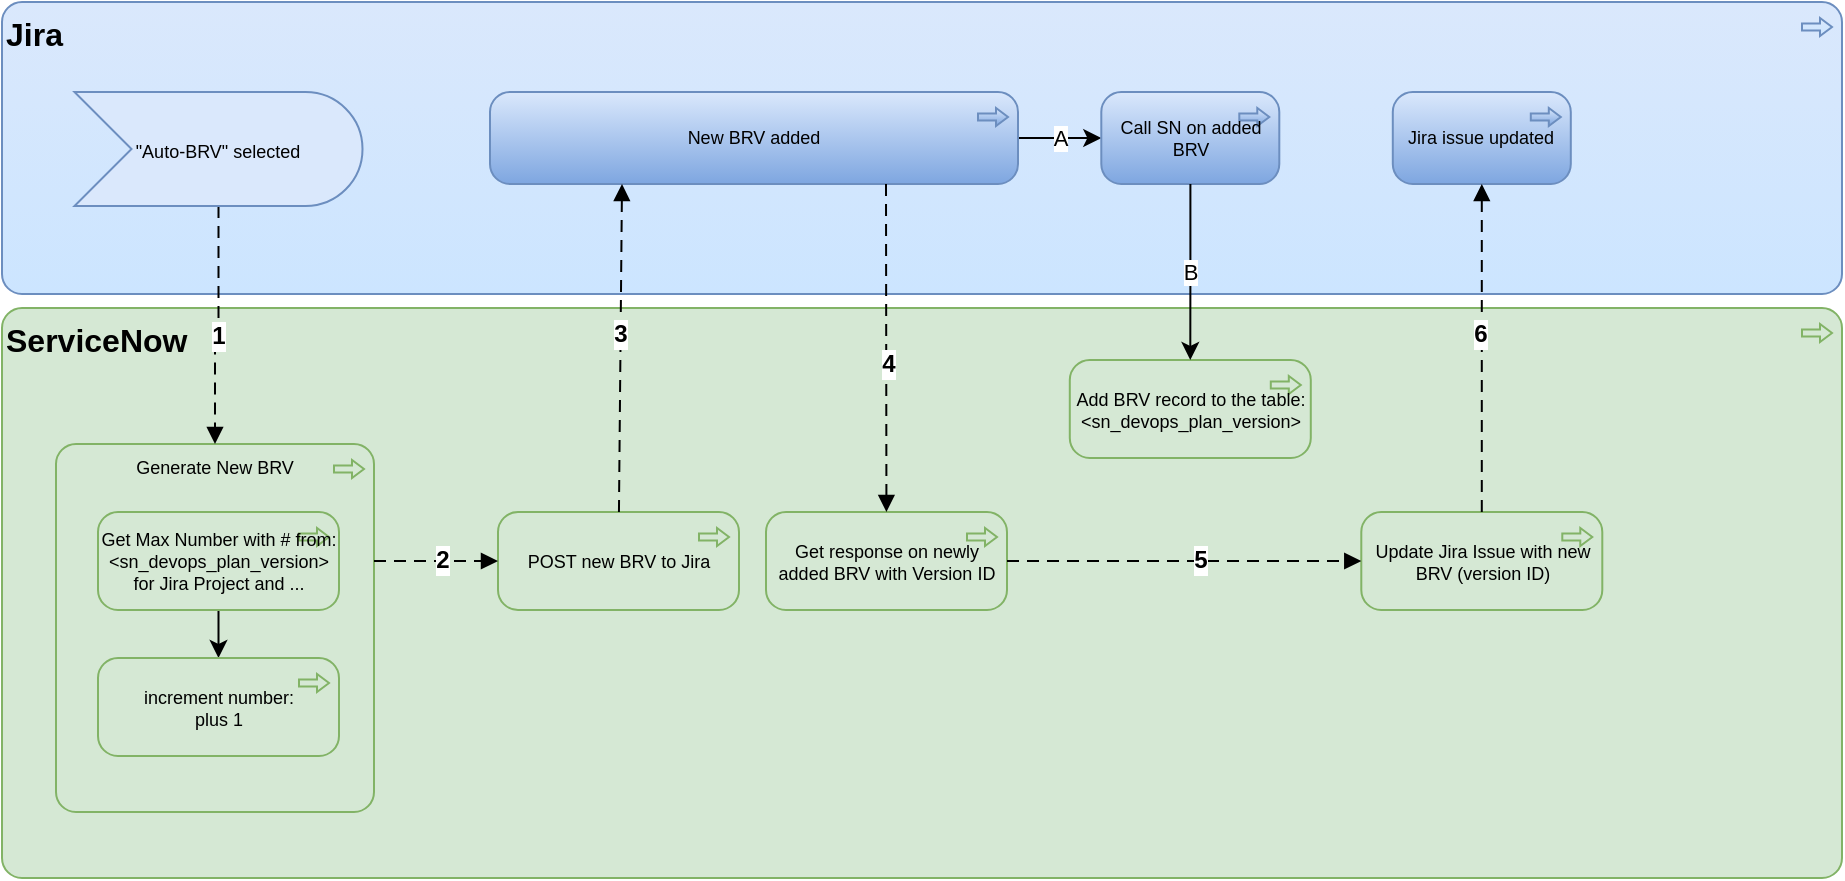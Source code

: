 <mxfile version="20.2.4" type="github" pages="3">
  <diagram id="prtHgNgQTEPvFCAcTncT" name="JiraStates">
    <mxGraphModel dx="1351" dy="962" grid="0" gridSize="10" guides="1" tooltips="1" connect="1" arrows="1" fold="1" page="1" pageScale="1" pageWidth="1169" pageHeight="827" math="0" shadow="0">
      <root>
        <mxCell id="0" />
        <mxCell id="1" parent="0" />
        <mxCell id="iMsY0YMk1mzZe4SdZw98-17" value="ServiceNow" style="html=1;outlineConnect=0;whiteSpace=wrap;fillColor=#d5e8d4;shape=mxgraph.archimate3.application;appType=proc;archiType=rounded;fontSize=16;strokeColor=#82b366;verticalAlign=top;fontStyle=1;align=left;" parent="1" vertex="1">
          <mxGeometry x="92" y="325" width="920" height="285" as="geometry" />
        </mxCell>
        <mxCell id="iMsY0YMk1mzZe4SdZw98-16" value="Jira" style="html=1;outlineConnect=0;whiteSpace=wrap;fillColor=#dae8fc;shape=mxgraph.archimate3.application;appType=proc;archiType=rounded;gradientColor=#CCE5FF;fontSize=16;strokeColor=#6c8ebf;verticalAlign=top;fontStyle=1;align=left;" parent="1" vertex="1">
          <mxGeometry x="92" y="172" width="920" height="146" as="geometry" />
        </mxCell>
        <mxCell id="pSK2qEDxXkrErEkI7SS4-2" value="Generate New BRV" style="html=1;outlineConnect=0;whiteSpace=wrap;fillColor=#d5e8d4;shape=mxgraph.archimate3.application;appType=proc;archiType=rounded;fontSize=9;verticalAlign=top;align=center;strokeColor=#82b366;" parent="1" vertex="1">
          <mxGeometry x="119" y="393" width="159" height="184" as="geometry" />
        </mxCell>
        <mxCell id="t7MuCdO1gUGMO8HCq8w8-4" value="" style="edgeStyle=orthogonalEdgeStyle;rounded=0;orthogonalLoop=1;jettySize=auto;html=1;" edge="1" parent="1" source="EFYF2E0xY7p-tjgN2YZI-1" target="EFYF2E0xY7p-tjgN2YZI-2">
          <mxGeometry relative="1" as="geometry" />
        </mxCell>
        <mxCell id="EFYF2E0xY7p-tjgN2YZI-1" value="Get Max Number with # from:&lt;br&gt;&amp;lt;sn_devops_plan_version&amp;gt; for Jira Project and ..." style="html=1;outlineConnect=0;whiteSpace=wrap;fillColor=#d5e8d4;shape=mxgraph.archimate3.application;appType=proc;archiType=rounded;fontSize=9;verticalAlign=middle;align=center;strokeColor=#82b366;" vertex="1" parent="1">
          <mxGeometry x="140" y="427" width="120.5" height="49" as="geometry" />
        </mxCell>
        <mxCell id="EFYF2E0xY7p-tjgN2YZI-2" value="increment number:&lt;br&gt;plus 1" style="html=1;outlineConnect=0;whiteSpace=wrap;fillColor=#d5e8d4;shape=mxgraph.archimate3.application;appType=proc;archiType=rounded;fontSize=9;verticalAlign=middle;align=center;strokeColor=#82b366;" vertex="1" parent="1">
          <mxGeometry x="140" y="500" width="120.5" height="49" as="geometry" />
        </mxCell>
        <mxCell id="EFYF2E0xY7p-tjgN2YZI-3" value="POST new BRV to Jira" style="html=1;outlineConnect=0;whiteSpace=wrap;fillColor=#d5e8d4;shape=mxgraph.archimate3.application;appType=proc;archiType=rounded;fontSize=9;verticalAlign=middle;align=center;strokeColor=#82b366;" vertex="1" parent="1">
          <mxGeometry x="340" y="427" width="120.5" height="49" as="geometry" />
        </mxCell>
        <mxCell id="EFYF2E0xY7p-tjgN2YZI-4" value="Update Jira Issue with new BRV (version ID)" style="html=1;outlineConnect=0;whiteSpace=wrap;fillColor=#d5e8d4;shape=mxgraph.archimate3.application;appType=proc;archiType=rounded;fontSize=9;verticalAlign=middle;align=center;strokeColor=#82b366;" vertex="1" parent="1">
          <mxGeometry x="771.65" y="427" width="120.5" height="49" as="geometry" />
        </mxCell>
        <mxCell id="t7MuCdO1gUGMO8HCq8w8-12" value="A" style="edgeStyle=orthogonalEdgeStyle;rounded=0;orthogonalLoop=1;jettySize=auto;html=1;" edge="1" parent="1" source="EFYF2E0xY7p-tjgN2YZI-5" target="EFYF2E0xY7p-tjgN2YZI-6">
          <mxGeometry relative="1" as="geometry" />
        </mxCell>
        <mxCell id="EFYF2E0xY7p-tjgN2YZI-5" value="New BRV added" style="html=1;outlineConnect=0;whiteSpace=wrap;fillColor=#dae8fc;shape=mxgraph.archimate3.application;appType=proc;archiType=rounded;gradientColor=#7ea6e0;fontSize=9;strokeColor=#6c8ebf;" vertex="1" parent="1">
          <mxGeometry x="336" y="217" width="264" height="46" as="geometry" />
        </mxCell>
        <mxCell id="EFYF2E0xY7p-tjgN2YZI-6" value="Call SN on added BRV" style="html=1;outlineConnect=0;whiteSpace=wrap;fillColor=#dae8fc;shape=mxgraph.archimate3.application;appType=proc;archiType=rounded;gradientColor=#7ea6e0;fontSize=9;strokeColor=#6c8ebf;" vertex="1" parent="1">
          <mxGeometry x="641.65" y="217" width="89" height="46" as="geometry" />
        </mxCell>
        <mxCell id="EFYF2E0xY7p-tjgN2YZI-7" value="Add BRV record to the table:&lt;br&gt;&amp;lt;sn_devops_plan_version&amp;gt;" style="html=1;outlineConnect=0;whiteSpace=wrap;fillColor=#d5e8d4;shape=mxgraph.archimate3.application;appType=proc;archiType=rounded;fontSize=9;verticalAlign=middle;align=center;strokeColor=#82b366;" vertex="1" parent="1">
          <mxGeometry x="625.9" y="351" width="120.5" height="49" as="geometry" />
        </mxCell>
        <mxCell id="EFYF2E0xY7p-tjgN2YZI-8" value="Jira issue updated" style="html=1;outlineConnect=0;whiteSpace=wrap;fillColor=#dae8fc;shape=mxgraph.archimate3.application;appType=proc;archiType=rounded;gradientColor=#7ea6e0;fontSize=9;strokeColor=#6c8ebf;" vertex="1" parent="1">
          <mxGeometry x="787.4" y="217" width="89" height="46" as="geometry" />
        </mxCell>
        <mxCell id="t7MuCdO1gUGMO8HCq8w8-1" value="" style="edgeStyle=elbowEdgeStyle;html=1;endArrow=block;dashed=1;elbow=vertical;endFill=1;dashPattern=6 4;rounded=0;fontSize=12;" edge="1" parent="1" source="EarsJp9c6__o34GdYXSL-1" target="pSK2qEDxXkrErEkI7SS4-2">
          <mxGeometry width="160" relative="1" as="geometry">
            <mxPoint x="199.5" y="263" as="sourcePoint" />
            <mxPoint x="968" y="355" as="targetPoint" />
          </mxGeometry>
        </mxCell>
        <mxCell id="t7MuCdO1gUGMO8HCq8w8-2" value="&lt;b&gt;1&lt;/b&gt;" style="edgeLabel;html=1;align=center;verticalAlign=middle;resizable=0;points=[];fontSize=12;" vertex="1" connectable="0" parent="t7MuCdO1gUGMO8HCq8w8-1">
          <mxGeometry x="0.091" y="1" relative="1" as="geometry">
            <mxPoint as="offset" />
          </mxGeometry>
        </mxCell>
        <mxCell id="t7MuCdO1gUGMO8HCq8w8-5" value="" style="edgeStyle=elbowEdgeStyle;html=1;endArrow=block;dashed=1;elbow=vertical;endFill=1;dashPattern=6 4;rounded=0;fontSize=12;" edge="1" parent="1" source="pSK2qEDxXkrErEkI7SS4-2" target="EFYF2E0xY7p-tjgN2YZI-3">
          <mxGeometry width="160" relative="1" as="geometry">
            <mxPoint x="209.5" y="273" as="sourcePoint" />
            <mxPoint x="208.5" y="403" as="targetPoint" />
          </mxGeometry>
        </mxCell>
        <mxCell id="t7MuCdO1gUGMO8HCq8w8-6" value="&lt;b&gt;2&lt;/b&gt;" style="edgeLabel;html=1;align=center;verticalAlign=middle;resizable=0;points=[];fontSize=12;" vertex="1" connectable="0" parent="t7MuCdO1gUGMO8HCq8w8-5">
          <mxGeometry x="0.091" y="1" relative="1" as="geometry">
            <mxPoint as="offset" />
          </mxGeometry>
        </mxCell>
        <mxCell id="t7MuCdO1gUGMO8HCq8w8-7" value="" style="html=1;endArrow=block;dashed=1;elbow=vertical;endFill=1;dashPattern=6 4;rounded=0;fontSize=12;entryX=0.25;entryY=1;entryDx=0;entryDy=0;entryPerimeter=0;" edge="1" parent="1" source="EFYF2E0xY7p-tjgN2YZI-3" target="EFYF2E0xY7p-tjgN2YZI-5">
          <mxGeometry width="160" relative="1" as="geometry">
            <mxPoint x="251.5" y="283" as="sourcePoint" />
            <mxPoint x="250.5" y="413" as="targetPoint" />
          </mxGeometry>
        </mxCell>
        <mxCell id="t7MuCdO1gUGMO8HCq8w8-8" value="&lt;b&gt;3&lt;/b&gt;" style="edgeLabel;html=1;align=center;verticalAlign=middle;resizable=0;points=[];fontSize=12;" vertex="1" connectable="0" parent="t7MuCdO1gUGMO8HCq8w8-7">
          <mxGeometry x="0.091" y="1" relative="1" as="geometry">
            <mxPoint as="offset" />
          </mxGeometry>
        </mxCell>
        <mxCell id="t7MuCdO1gUGMO8HCq8w8-11" value="Get response on newly added BRV with Version ID" style="html=1;outlineConnect=0;whiteSpace=wrap;fillColor=#d5e8d4;shape=mxgraph.archimate3.application;appType=proc;archiType=rounded;fontSize=9;verticalAlign=middle;align=center;strokeColor=#82b366;" vertex="1" parent="1">
          <mxGeometry x="474" y="427" width="120.5" height="49" as="geometry" />
        </mxCell>
        <mxCell id="t7MuCdO1gUGMO8HCq8w8-13" value="B" style="edgeStyle=orthogonalEdgeStyle;rounded=0;orthogonalLoop=1;jettySize=auto;html=1;" edge="1" parent="1" source="EFYF2E0xY7p-tjgN2YZI-6" target="EFYF2E0xY7p-tjgN2YZI-7">
          <mxGeometry relative="1" as="geometry">
            <mxPoint x="559" y="250" as="sourcePoint" />
            <mxPoint x="651.65" y="250" as="targetPoint" />
          </mxGeometry>
        </mxCell>
        <mxCell id="t7MuCdO1gUGMO8HCq8w8-14" value="" style="html=1;endArrow=block;dashed=1;elbow=vertical;endFill=1;dashPattern=6 4;rounded=0;fontSize=12;exitX=0.75;exitY=1;exitDx=0;exitDy=0;exitPerimeter=0;" edge="1" parent="1" source="EFYF2E0xY7p-tjgN2YZI-5" target="t7MuCdO1gUGMO8HCq8w8-11">
          <mxGeometry width="160" relative="1" as="geometry">
            <mxPoint x="415.651" y="437" as="sourcePoint" />
            <mxPoint x="451.805" y="273" as="targetPoint" />
          </mxGeometry>
        </mxCell>
        <mxCell id="t7MuCdO1gUGMO8HCq8w8-15" value="&lt;b&gt;4&lt;/b&gt;" style="edgeLabel;html=1;align=center;verticalAlign=middle;resizable=0;points=[];fontSize=12;" vertex="1" connectable="0" parent="t7MuCdO1gUGMO8HCq8w8-14">
          <mxGeometry x="0.091" y="1" relative="1" as="geometry">
            <mxPoint as="offset" />
          </mxGeometry>
        </mxCell>
        <mxCell id="t7MuCdO1gUGMO8HCq8w8-16" value="" style="html=1;endArrow=block;dashed=1;elbow=vertical;endFill=1;dashPattern=6 4;rounded=0;fontSize=12;" edge="1" parent="1" source="t7MuCdO1gUGMO8HCq8w8-11" target="EFYF2E0xY7p-tjgN2YZI-4">
          <mxGeometry width="160" relative="1" as="geometry">
            <mxPoint x="436.651" y="447" as="sourcePoint" />
            <mxPoint x="472.805" y="283" as="targetPoint" />
          </mxGeometry>
        </mxCell>
        <mxCell id="t7MuCdO1gUGMO8HCq8w8-17" value="&lt;b&gt;5&lt;/b&gt;" style="edgeLabel;html=1;align=center;verticalAlign=middle;resizable=0;points=[];fontSize=12;" vertex="1" connectable="0" parent="t7MuCdO1gUGMO8HCq8w8-16">
          <mxGeometry x="0.091" y="1" relative="1" as="geometry">
            <mxPoint as="offset" />
          </mxGeometry>
        </mxCell>
        <mxCell id="t7MuCdO1gUGMO8HCq8w8-18" value="" style="html=1;endArrow=block;dashed=1;elbow=vertical;endFill=1;dashPattern=6 4;rounded=0;fontSize=12;" edge="1" parent="1" source="EFYF2E0xY7p-tjgN2YZI-4" target="EFYF2E0xY7p-tjgN2YZI-8">
          <mxGeometry width="160" relative="1" as="geometry">
            <mxPoint x="446.651" y="457" as="sourcePoint" />
            <mxPoint x="482.805" y="293" as="targetPoint" />
          </mxGeometry>
        </mxCell>
        <mxCell id="t7MuCdO1gUGMO8HCq8w8-19" value="&lt;b&gt;6&lt;/b&gt;" style="edgeLabel;html=1;align=center;verticalAlign=middle;resizable=0;points=[];fontSize=12;" vertex="1" connectable="0" parent="t7MuCdO1gUGMO8HCq8w8-18">
          <mxGeometry x="0.091" y="1" relative="1" as="geometry">
            <mxPoint as="offset" />
          </mxGeometry>
        </mxCell>
        <mxCell id="EarsJp9c6__o34GdYXSL-1" value="&lt;span style=&quot;font-size: 9px;&quot;&gt;&quot;Auto-BRV&quot; selected&lt;/span&gt;" style="html=1;outlineConnect=0;whiteSpace=wrap;fillColor=#dae8fc;shape=mxgraph.archimate3.event;strokeColor=#6c8ebf;" vertex="1" parent="1">
          <mxGeometry x="128.25" y="217" width="144" height="57" as="geometry" />
        </mxCell>
      </root>
    </mxGraphModel>
  </diagram>
  <diagram name="Demand2Jira" id="8k3vtJ7wZARojMPT9Oh7">
    <mxGraphModel dx="1689" dy="1202" grid="0" gridSize="10" guides="1" tooltips="1" connect="1" arrows="1" fold="1" page="1" pageScale="1" pageWidth="1169" pageHeight="827" math="0" shadow="0">
      <root>
        <mxCell id="xSuzaZ8Z5w5o7VYrqbpk-0" />
        <mxCell id="xSuzaZ8Z5w5o7VYrqbpk-1" parent="xSuzaZ8Z5w5o7VYrqbpk-0" />
        <mxCell id="LLiB9AFe9znsr4EIBgN9-0" value="Jira" style="swimlane;" parent="xSuzaZ8Z5w5o7VYrqbpk-1" vertex="1">
          <mxGeometry x="847" y="87" width="303" height="368" as="geometry" />
        </mxCell>
        <mxCell id="LLiB9AFe9znsr4EIBgN9-1" value="Jira" style="html=1;outlineConnect=0;whiteSpace=wrap;fillColor=#dae8fc;shape=mxgraph.archimate3.application;appType=comp;archiType=square;strokeColor=#6c8ebf;" parent="LLiB9AFe9znsr4EIBgN9-0" vertex="1">
          <mxGeometry x="139" y="111" width="150" height="75" as="geometry" />
        </mxCell>
        <mxCell id="LLiB9AFe9znsr4EIBgN9-2" value="Jira API" style="html=1;outlineConnect=0;whiteSpace=wrap;fillColor=#dae8fc;shape=mxgraph.archimate3.application;appType=interface;archiType=square;strokeColor=#6c8ebf;" parent="LLiB9AFe9znsr4EIBgN9-0" vertex="1">
          <mxGeometry x="16" y="171" width="89" height="74" as="geometry" />
        </mxCell>
        <mxCell id="LLiB9AFe9znsr4EIBgN9-3" value="DB: Issue" style="html=1;outlineConnect=0;whiteSpace=wrap;fillColor=#dae8fc;shape=mxgraph.archimate3.businessObject;overflow=fill;strokeColor=#6c8ebf;" parent="LLiB9AFe9znsr4EIBgN9-0" vertex="1">
          <mxGeometry x="139" y="226" width="150" height="75" as="geometry" />
        </mxCell>
        <mxCell id="LLiB9AFe9znsr4EIBgN9-4" value="" style="edgeStyle=orthogonalEdgeStyle;html=1;endArrow=open;elbow=vertical;endFill=0;dashed=1;dashPattern=1 4;rounded=0;exitX=0.5;exitY=1;exitDx=0;exitDy=0;exitPerimeter=0;fillColor=#00b9f2;" parent="LLiB9AFe9znsr4EIBgN9-0" source="LLiB9AFe9znsr4EIBgN9-1" target="LLiB9AFe9znsr4EIBgN9-3" edge="1">
          <mxGeometry width="160" relative="1" as="geometry">
            <mxPoint x="-308" y="254" as="sourcePoint" />
            <mxPoint x="-428" y="299" as="targetPoint" />
          </mxGeometry>
        </mxCell>
        <mxCell id="LLiB9AFe9znsr4EIBgN9-5" value="" style="edgeStyle=elbowEdgeStyle;html=1;endArrow=block;dashed=1;elbow=horizontal;endFill=1;dashPattern=6 4;rounded=0;fontSize=12;entryX=0;entryY=0.5;entryDx=0;entryDy=0;entryPerimeter=0;exitX=1;exitY=0.5;exitDx=0;exitDy=0;exitPerimeter=0;" parent="LLiB9AFe9znsr4EIBgN9-0" source="LLiB9AFe9znsr4EIBgN9-2" target="LLiB9AFe9znsr4EIBgN9-1" edge="1">
          <mxGeometry width="160" relative="1" as="geometry">
            <mxPoint x="-234.25" y="158" as="sourcePoint" />
            <mxPoint x="25" y="157.857" as="targetPoint" />
          </mxGeometry>
        </mxCell>
        <mxCell id="LLiB9AFe9znsr4EIBgN9-6" value="&lt;b&gt;4&lt;/b&gt;" style="edgeLabel;html=1;align=center;verticalAlign=middle;resizable=0;points=[];fontSize=12;" parent="LLiB9AFe9znsr4EIBgN9-5" vertex="1" connectable="0">
          <mxGeometry x="0.091" y="1" relative="1" as="geometry">
            <mxPoint as="offset" />
          </mxGeometry>
        </mxCell>
        <mxCell id="LLiB9AFe9znsr4EIBgN9-7" value="ServiceNow" style="swimlane;" parent="xSuzaZ8Z5w5o7VYrqbpk-1" vertex="1">
          <mxGeometry x="18" y="87" width="673" height="368" as="geometry" />
        </mxCell>
        <mxCell id="LLiB9AFe9znsr4EIBgN9-8" value="Demand updated" style="html=1;outlineConnect=0;whiteSpace=wrap;fillColor=#d5e8d4;shape=mxgraph.archimate3.event;strokeColor=#82b366;" parent="LLiB9AFe9znsr4EIBgN9-7" vertex="1">
          <mxGeometry x="11" y="164" width="78" height="57" as="geometry" />
        </mxCell>
        <mxCell id="LLiB9AFe9znsr4EIBgN9-9" value="Demand Management" style="html=1;outlineConnect=0;whiteSpace=wrap;fillColor=#d5e8d4;shape=mxgraph.archimate3.application;appType=func;archiType=rounded;strokeColor=#82b366;verticalAlign=top;" parent="LLiB9AFe9znsr4EIBgN9-7" vertex="1">
          <mxGeometry x="126" y="38" width="162" height="309" as="geometry" />
        </mxCell>
        <mxCell id="LLiB9AFe9znsr4EIBgN9-13" value="Data Changes &amp;lt;dmn_demand: &lt;font style=&quot;font-size: 10px;&quot;&gt;State,...&lt;br&gt;AND &lt;br&gt;Corr_Id is NULL&lt;/font&gt;&lt;br&gt;...&amp;gt;" style="html=1;outlineConnect=0;whiteSpace=wrap;fillColor=#d5e8d4;shape=mxgraph.archimate3.event;strokeColor=#82b366;" parent="LLiB9AFe9znsr4EIBgN9-7" vertex="1">
          <mxGeometry x="328" y="145.5" width="107" height="88" as="geometry" />
        </mxCell>
        <mxCell id="LLiB9AFe9znsr4EIBgN9-14" value="SN-2-Jira API" style="html=1;outlineConnect=0;whiteSpace=wrap;fillColor=#d5e8d4;shape=mxgraph.archimate3.application;appType=func;archiType=rounded;strokeColor=#82b366;verticalAlign=top;" parent="LLiB9AFe9znsr4EIBgN9-7" vertex="1">
          <mxGeometry x="470" y="38" width="162" height="303" as="geometry" />
        </mxCell>
        <mxCell id="LLiB9AFe9znsr4EIBgN9-15" value="Flow Designer" style="html=1;outlineConnect=0;whiteSpace=wrap;fillColor=#d5e8d4;shape=mxgraph.archimate3.application;appType=comp;archiType=square;verticalAlign=top;strokeColor=#82b366;" parent="LLiB9AFe9znsr4EIBgN9-7" vertex="1">
          <mxGeometry x="484" y="72" width="140" height="258" as="geometry" />
        </mxCell>
        <mxCell id="LLiB9AFe9znsr4EIBgN9-18" value="" style="edgeStyle=none;rounded=0;orthogonalLoop=1;jettySize=auto;html=1;" parent="LLiB9AFe9znsr4EIBgN9-7" source="LLiB9AFe9znsr4EIBgN9-8" target="LLiB9AFe9znsr4EIBgN9-9" edge="1">
          <mxGeometry relative="1" as="geometry" />
        </mxCell>
        <mxCell id="LLiB9AFe9znsr4EIBgN9-19" value="&lt;b&gt;A&lt;/b&gt;" style="edgeLabel;html=1;align=center;verticalAlign=middle;resizable=0;points=[];" parent="LLiB9AFe9znsr4EIBgN9-18" vertex="1" connectable="0">
          <mxGeometry x="0.086" y="-1" relative="1" as="geometry">
            <mxPoint as="offset" />
          </mxGeometry>
        </mxCell>
        <mxCell id="LLiB9AFe9znsr4EIBgN9-20" value="Update dmn_demand" style="html=1;outlineConnect=0;whiteSpace=wrap;fillColor=#d5e8d4;shape=mxgraph.archimate3.application;appType=proc;archiType=rounded;strokeColor=#82b366;" parent="LLiB9AFe9znsr4EIBgN9-7" vertex="1">
          <mxGeometry x="508" y="264" width="92" height="45" as="geometry" />
        </mxCell>
        <mxCell id="LLiB9AFe9znsr4EIBgN9-21" value="" style="edgeStyle=none;rounded=0;orthogonalLoop=1;jettySize=auto;html=1;fontSize=6;" parent="LLiB9AFe9znsr4EIBgN9-7" source="LLiB9AFe9znsr4EIBgN9-13" target="LLiB9AFe9znsr4EIBgN9-14" edge="1">
          <mxGeometry relative="1" as="geometry" />
        </mxCell>
        <mxCell id="LLiB9AFe9znsr4EIBgN9-22" value="&lt;font style=&quot;font-size: 12px;&quot;&gt;&lt;b&gt;1&lt;/b&gt;&lt;/font&gt;" style="edgeLabel;html=1;align=center;verticalAlign=middle;resizable=0;points=[];fontSize=6;" parent="LLiB9AFe9znsr4EIBgN9-21" vertex="1" connectable="0">
          <mxGeometry x="0.4" y="-1" relative="1" as="geometry">
            <mxPoint x="-9" y="-1" as="offset" />
          </mxGeometry>
        </mxCell>
        <mxCell id="LLiB9AFe9znsr4EIBgN9-23" value="" style="edgeStyle=elbowEdgeStyle;html=1;endArrow=block;dashed=1;elbow=vertical;endFill=1;dashPattern=6 4;rounded=0;fontSize=12;" parent="LLiB9AFe9znsr4EIBgN9-7" source="LLiB9AFe9znsr4EIBgN9-27" target="LLiB9AFe9znsr4EIBgN9-20" edge="1">
          <mxGeometry width="160" relative="1" as="geometry">
            <mxPoint x="610" y="147.5" as="sourcePoint" />
            <mxPoint x="854" y="147.6" as="targetPoint" />
          </mxGeometry>
        </mxCell>
        <mxCell id="LLiB9AFe9znsr4EIBgN9-24" value="&lt;b&gt;5&lt;/b&gt;" style="edgeLabel;html=1;align=center;verticalAlign=middle;resizable=0;points=[];fontSize=12;" parent="LLiB9AFe9znsr4EIBgN9-23" vertex="1" connectable="0">
          <mxGeometry x="0.091" y="1" relative="1" as="geometry">
            <mxPoint as="offset" />
          </mxGeometry>
        </mxCell>
        <mxCell id="LLiB9AFe9znsr4EIBgN9-25" value="&lt;div&gt;DB: &amp;lt;dmn_demand&amp;gt;&lt;br&gt;&lt;/div&gt;&lt;div&gt;&lt;br&gt;&lt;/div&gt;&lt;div&gt;Assignment Group&lt;/div&gt;&lt;div&gt;State&lt;/div&gt;&lt;div&gt;...&lt;br&gt;&lt;/div&gt;" style="html=1;outlineConnect=0;whiteSpace=wrap;fillColor=#d5e8d4;shape=mxgraph.archimate3.businessObject;overflow=fill;strokeColor=#82b366;" parent="LLiB9AFe9znsr4EIBgN9-7" vertex="1">
          <mxGeometry x="146.5" y="147.5" width="121" height="90" as="geometry" />
        </mxCell>
        <mxCell id="LLiB9AFe9znsr4EIBgN9-26" value="" style="edgeStyle=orthogonalEdgeStyle;html=1;endArrow=open;elbow=vertical;endFill=0;dashed=1;dashPattern=1 4;rounded=0;fillColor=#80b6a1;exitX=0;exitY=0.5;exitDx=0;exitDy=0;exitPerimeter=0;entryX=0.75;entryY=0;entryDx=0;entryDy=0;entryPerimeter=0;" parent="LLiB9AFe9znsr4EIBgN9-7" source="LLiB9AFe9znsr4EIBgN9-20" target="LLiB9AFe9znsr4EIBgN9-31" edge="1">
          <mxGeometry width="160" relative="1" as="geometry">
            <mxPoint x="508" y="237.52" as="sourcePoint" />
            <mxPoint x="408.5" y="257" as="targetPoint" />
          </mxGeometry>
        </mxCell>
        <mxCell id="LLiB9AFe9znsr4EIBgN9-27" value="Create/Update Jira Ticket" style="html=1;outlineConnect=0;whiteSpace=wrap;fillColor=#d5e8d4;shape=mxgraph.archimate3.application;appType=proc;archiType=rounded;strokeColor=#82b366;" parent="LLiB9AFe9znsr4EIBgN9-7" vertex="1">
          <mxGeometry x="508" y="183" width="92" height="45" as="geometry" />
        </mxCell>
        <mxCell id="LLiB9AFe9znsr4EIBgN9-28" value="Get data" style="html=1;outlineConnect=0;whiteSpace=wrap;fillColor=#d5e8d4;shape=mxgraph.archimate3.application;appType=proc;archiType=rounded;strokeColor=#82b366;" parent="LLiB9AFe9znsr4EIBgN9-7" vertex="1">
          <mxGeometry x="508" y="98" width="92" height="45" as="geometry" />
        </mxCell>
        <mxCell id="LLiB9AFe9znsr4EIBgN9-29" value="" style="html=1;endArrow=block;dashed=1;elbow=vertical;endFill=1;dashPattern=6 4;rounded=0;fontSize=12;entryX=0.5;entryY=0;entryDx=0;entryDy=0;entryPerimeter=0;" parent="LLiB9AFe9znsr4EIBgN9-7" source="LLiB9AFe9znsr4EIBgN9-28" target="LLiB9AFe9znsr4EIBgN9-27" edge="1">
          <mxGeometry width="160" relative="1" as="geometry">
            <mxPoint x="658" y="-115" as="sourcePoint" />
            <mxPoint x="818" y="-115" as="targetPoint" />
          </mxGeometry>
        </mxCell>
        <mxCell id="LLiB9AFe9znsr4EIBgN9-30" value="&lt;b&gt;2&lt;/b&gt;" style="edgeLabel;html=1;align=center;verticalAlign=middle;resizable=0;points=[];fontSize=12;" parent="LLiB9AFe9znsr4EIBgN9-29" vertex="1" connectable="0">
          <mxGeometry x="0.091" y="1" relative="1" as="geometry">
            <mxPoint x="2" y="-4" as="offset" />
          </mxGeometry>
        </mxCell>
        <mxCell id="LLiB9AFe9znsr4EIBgN9-31" value="&lt;div&gt;&lt;span style=&quot;background-color: initial;&quot;&gt;Work Note&lt;/span&gt;&lt;br&gt;&lt;/div&gt;" style="html=1;outlineConnect=0;whiteSpace=wrap;fillColor=#f5f5f5;shape=mxgraph.archimate3.representation;fontSize=12;align=center;strokeColor=#666666;fontColor=#333333;" parent="LLiB9AFe9znsr4EIBgN9-7" vertex="1">
          <mxGeometry x="321" y="299" width="106" height="62" as="geometry" />
        </mxCell>
        <mxCell id="LLiB9AFe9znsr4EIBgN9-33" value="" style="edgeStyle=elbowEdgeStyle;html=1;endArrow=block;dashed=1;elbow=vertical;endFill=1;dashPattern=6 4;rounded=0;fontSize=12;" parent="xSuzaZ8Z5w5o7VYrqbpk-1" source="LLiB9AFe9znsr4EIBgN9-27" target="LLiB9AFe9znsr4EIBgN9-2" edge="1">
          <mxGeometry width="160" relative="1" as="geometry">
            <mxPoint x="582" y="325" as="sourcePoint" />
            <mxPoint x="582" y="361" as="targetPoint" />
          </mxGeometry>
        </mxCell>
        <mxCell id="LLiB9AFe9znsr4EIBgN9-34" value="&lt;b&gt;3&lt;/b&gt;" style="edgeLabel;html=1;align=center;verticalAlign=middle;resizable=0;points=[];fontSize=12;" parent="LLiB9AFe9znsr4EIBgN9-33" vertex="1" connectable="0">
          <mxGeometry x="0.091" y="1" relative="1" as="geometry">
            <mxPoint as="offset" />
          </mxGeometry>
        </mxCell>
      </root>
    </mxGraphModel>
  </diagram>
  <diagram name="Jira2Demand" id="iWt_Gfq2palGg2kYie8L">
    <mxGraphModel dx="1689" dy="1202" grid="0" gridSize="10" guides="1" tooltips="1" connect="1" arrows="1" fold="1" page="1" pageScale="1" pageWidth="1169" pageHeight="827" math="0" shadow="0">
      <root>
        <mxCell id="QdbxIp1HC7oLeygjYpFO-0" />
        <mxCell id="QdbxIp1HC7oLeygjYpFO-1" parent="QdbxIp1HC7oLeygjYpFO-0" />
        <mxCell id="lrQfw4qjM-to83RJGYyX-0" value="Jira" style="swimlane;" parent="QdbxIp1HC7oLeygjYpFO-1" vertex="1">
          <mxGeometry x="797" y="70" width="328" height="361" as="geometry" />
        </mxCell>
        <mxCell id="lrQfw4qjM-to83RJGYyX-1" value="DB: Issue" style="html=1;outlineConnect=0;whiteSpace=wrap;fillColor=#dae8fc;shape=mxgraph.archimate3.businessObject;overflow=fill;strokeColor=#6c8ebf;" parent="lrQfw4qjM-to83RJGYyX-0" vertex="1">
          <mxGeometry x="147" y="175" width="130" height="61" as="geometry" />
        </mxCell>
        <mxCell id="lrQfw4qjM-to83RJGYyX-2" value="&lt;div&gt;Data &lt;br&gt;&lt;/div&gt;&lt;div&gt;Changes&lt;/div&gt;" style="html=1;outlineConnect=0;whiteSpace=wrap;fillColor=#dae8fc;shape=mxgraph.archimate3.event;direction=west;strokeColor=#6c8ebf;" parent="lrQfw4qjM-to83RJGYyX-0" vertex="1">
          <mxGeometry x="213" y="64" width="98" height="45" as="geometry" />
        </mxCell>
        <mxCell id="lrQfw4qjM-to83RJGYyX-3" value="ServiceNow" style="swimlane;" parent="QdbxIp1HC7oLeygjYpFO-1" vertex="1">
          <mxGeometry x="55" y="70" width="552" height="365" as="geometry" />
        </mxCell>
        <mxCell id="lrQfw4qjM-to83RJGYyX-4" value="&lt;div&gt;DevOps Module API&lt;/div&gt;" style="html=1;outlineConnect=0;whiteSpace=wrap;fillColor=#d5e8d4;shape=mxgraph.archimate3.application;appType=interface;archiType=square;strokeColor=#82b366;verticalAlign=top;" parent="lrQfw4qjM-to83RJGYyX-3" vertex="1">
          <mxGeometry x="26" y="56" width="413" height="96" as="geometry" />
        </mxCell>
        <mxCell id="lrQfw4qjM-to83RJGYyX-5" value="&lt;div&gt;Data &lt;br&gt;&lt;/div&gt;&lt;div&gt;transformation&lt;/div&gt;" style="html=1;outlineConnect=0;whiteSpace=wrap;fillColor=#d5e8d4;shape=mxgraph.archimate3.application;appType=func;archiType=rounded;strokeColor=#82b366;verticalAlign=middle;align=center;" parent="lrQfw4qjM-to83RJGYyX-3" vertex="1">
          <mxGeometry x="172" y="86" width="125" height="53" as="geometry" />
        </mxCell>
        <mxCell id="lrQfw4qjM-to83RJGYyX-6" value="&lt;div&gt;Asyn Flow&lt;/div&gt;&lt;div&gt;registration&lt;br&gt;&lt;/div&gt;" style="html=1;outlineConnect=0;whiteSpace=wrap;fillColor=#d5e8d4;shape=mxgraph.archimate3.application;appType=func;archiType=rounded;strokeColor=#82b366;verticalAlign=middle;align=center;" parent="lrQfw4qjM-to83RJGYyX-3" vertex="1">
          <mxGeometry x="38" y="86" width="125" height="53" as="geometry" />
        </mxCell>
        <mxCell id="lrQfw4qjM-to83RJGYyX-7" value="Pre-Validation" style="html=1;outlineConnect=0;whiteSpace=wrap;fillColor=#d5e8d4;shape=mxgraph.archimate3.application;appType=func;archiType=rounded;strokeColor=#82b366;verticalAlign=middle;align=center;" parent="lrQfw4qjM-to83RJGYyX-3" vertex="1">
          <mxGeometry x="306" y="86" width="125" height="53" as="geometry" />
        </mxCell>
        <mxCell id="lrQfw4qjM-to83RJGYyX-8" value="&lt;span id=&quot;hs_cos_wrapper_post_body&quot; class=&quot;hs_cos_wrapper hs_cos_wrapper_meta_field hs_cos_wrapper_type_rich_text&quot;&gt;Process Automation&lt;/span&gt;" style="html=1;outlineConnect=0;whiteSpace=wrap;fillColor=#d5e8d4;shape=mxgraph.archimate3.application;appType=func;archiType=rounded;verticalAlign=top;strokeColor=#82b366;" parent="lrQfw4qjM-to83RJGYyX-3" vertex="1">
          <mxGeometry x="94" y="191" width="186" height="123" as="geometry" />
        </mxCell>
        <mxCell id="lrQfw4qjM-to83RJGYyX-18" value="DB: dmn_demand" style="html=1;outlineConnect=0;whiteSpace=wrap;fillColor=#d5e8d4;shape=mxgraph.archimate3.businessObject;overflow=fill;strokeColor=#82b366;" parent="lrQfw4qjM-to83RJGYyX-3" vertex="1">
          <mxGeometry x="320" y="247.5" width="130" height="58" as="geometry" />
        </mxCell>
        <mxCell id="lrQfw4qjM-to83RJGYyX-20" value="Jira" style="html=1;outlineConnect=0;whiteSpace=wrap;fillColor=#dae8fc;shape=mxgraph.archimate3.application;appType=comp;archiType=square;strokeColor=#6c8ebf;verticalAlign=top;" parent="QdbxIp1HC7oLeygjYpFO-1" vertex="1">
          <mxGeometry x="810" y="119" width="163" height="75" as="geometry" />
        </mxCell>
        <mxCell id="lrQfw4qjM-to83RJGYyX-21" value="" style="edgeStyle=orthogonalEdgeStyle;html=1;endArrow=open;elbow=vertical;endFill=0;dashed=1;dashPattern=1 4;rounded=0;exitX=0.75;exitY=1;exitDx=0;exitDy=0;exitPerimeter=0;fillColor=#00b9f2;" parent="QdbxIp1HC7oLeygjYpFO-1" source="lrQfw4qjM-to83RJGYyX-20" target="lrQfw4qjM-to83RJGYyX-1" edge="1">
          <mxGeometry width="160" relative="1" as="geometry">
            <mxPoint x="727" y="234" as="sourcePoint" />
            <mxPoint x="772" y="291.5" as="targetPoint" />
          </mxGeometry>
        </mxCell>
        <mxCell id="lrQfw4qjM-to83RJGYyX-22" value="" style="edgeStyle=none;rounded=0;orthogonalLoop=1;jettySize=auto;html=1;fillColor=#80b6a1;exitX=1;exitY=0.5;exitDx=0;exitDy=0;exitPerimeter=0;entryX=1;entryY=0.5;entryDx=0;entryDy=0;entryPerimeter=0;" parent="QdbxIp1HC7oLeygjYpFO-1" source="lrQfw4qjM-to83RJGYyX-2" target="lrQfw4qjM-to83RJGYyX-20" edge="1">
          <mxGeometry relative="1" as="geometry">
            <mxPoint x="857" y="7" as="sourcePoint" />
            <mxPoint x="707" y="7" as="targetPoint" />
          </mxGeometry>
        </mxCell>
        <mxCell id="lrQfw4qjM-to83RJGYyX-23" value="&lt;font style=&quot;font-size: 14px&quot;&gt;&lt;b&gt;A&lt;/b&gt;&lt;/font&gt;" style="edgeLabel;html=1;align=center;verticalAlign=middle;resizable=0;points=[];fillColor=#80b6a1;" parent="lrQfw4qjM-to83RJGYyX-22" vertex="1" connectable="0">
          <mxGeometry x="0.139" relative="1" as="geometry">
            <mxPoint y="1" as="offset" />
          </mxGeometry>
        </mxCell>
        <mxCell id="lrQfw4qjM-to83RJGYyX-24" value="" style="edgeStyle=orthogonalEdgeStyle;html=1;endArrow=open;elbow=vertical;endFill=0;dashed=1;dashPattern=1 4;rounded=0;exitX=0.25;exitY=1;exitDx=0;exitDy=0;exitPerimeter=0;entryX=1;entryY=0.5;entryDx=0;entryDy=0;entryPerimeter=0;fillColor=#80b6a1;" parent="QdbxIp1HC7oLeygjYpFO-1" source="lrQfw4qjM-to83RJGYyX-20" target="lrQfw4qjM-to83RJGYyX-26" edge="1">
          <mxGeometry width="160" relative="1" as="geometry">
            <mxPoint x="415" y="-223.5" as="sourcePoint" />
            <mxPoint x="374" y="-166" as="targetPoint" />
          </mxGeometry>
        </mxCell>
        <mxCell id="lrQfw4qjM-to83RJGYyX-25" value="" style="edgeStyle=orthogonalEdgeStyle;html=1;endArrow=open;elbow=vertical;endFill=0;dashed=1;dashPattern=1 4;rounded=0;fillColor=#80b6a1;entryX=0;entryY=0.5;entryDx=0;entryDy=0;entryPerimeter=0;exitX=1;exitY=0.75;exitDx=0;exitDy=0;exitPerimeter=0;" parent="QdbxIp1HC7oLeygjYpFO-1" source="lrQfw4qjM-to83RJGYyX-4" target="lrQfw4qjM-to83RJGYyX-26" edge="1">
          <mxGeometry width="160" relative="1" as="geometry">
            <mxPoint x="425" y="-213.5" as="sourcePoint" />
            <mxPoint x="384" y="-156" as="targetPoint" />
          </mxGeometry>
        </mxCell>
        <mxCell id="lrQfw4qjM-to83RJGYyX-26" value="&lt;div style=&quot;font-size: 12px;&quot;&gt;XML: Webhook Message&lt;/div&gt;" style="html=1;outlineConnect=0;whiteSpace=wrap;fillColor=#f5f5f5;shape=mxgraph.archimate3.representation;fontSize=12;align=center;strokeColor=#666666;fontColor=#333333;" parent="QdbxIp1HC7oLeygjYpFO-1" vertex="1">
          <mxGeometry x="624" y="284.5" width="153" height="69.5" as="geometry" />
        </mxCell>
        <mxCell id="lrQfw4qjM-to83RJGYyX-27" value="&lt;div&gt;&lt;b&gt;Asynchronous&lt;/b&gt;&lt;/div&gt;" style="text;html=1;align=center;verticalAlign=middle;resizable=0;points=[];autosize=1;strokeColor=none;fillColor=none;" parent="QdbxIp1HC7oLeygjYpFO-1" vertex="1">
          <mxGeometry x="654" y="134" width="102" height="26" as="geometry" />
        </mxCell>
        <mxCell id="lrQfw4qjM-to83RJGYyX-28" value="Webhook" style="html=1;outlineConnect=0;whiteSpace=wrap;fillColor=#dae8fc;shape=mxgraph.archimate3.application;appType=comp;archiType=square;strokeColor=#6c8ebf;verticalAlign=middle;" parent="QdbxIp1HC7oLeygjYpFO-1" vertex="1">
          <mxGeometry x="816" y="146.5" width="148.5" height="41" as="geometry" />
        </mxCell>
        <mxCell id="lrQfw4qjM-to83RJGYyX-29" value="Flow Designer" style="html=1;outlineConnect=0;whiteSpace=wrap;fillColor=#d5e8d4;shape=mxgraph.archimate3.application;appType=comp;archiType=square;strokeColor=#82b366;verticalAlign=top;" parent="QdbxIp1HC7oLeygjYpFO-1" vertex="1">
          <mxGeometry x="169" y="296" width="148" height="81" as="geometry" />
        </mxCell>
        <mxCell id="lrQfw4qjM-to83RJGYyX-30" value="Flow Action" style="html=1;outlineConnect=0;whiteSpace=wrap;fillColor=#d5e8d4;shape=mxgraph.archimate3.application;appType=comp;archiType=square;strokeColor=#82b366;verticalAlign=middle;" parent="QdbxIp1HC7oLeygjYpFO-1" vertex="1">
          <mxGeometry x="188.5" y="323" width="101" height="47" as="geometry" />
        </mxCell>
        <mxCell id="lrQfw4qjM-to83RJGYyX-32" value="&lt;b&gt;C&lt;/b&gt; (Asynchronous)" style="edgeStyle=orthogonalEdgeStyle;html=1;endArrow=block;dashed=1;elbow=vertical;endFill=1;dashPattern=6 4;rounded=0;exitX=0.25;exitY=1;exitDx=0;exitDy=0;exitPerimeter=0;entryX=0;entryY=0.5;entryDx=0;entryDy=0;entryPerimeter=0;" parent="QdbxIp1HC7oLeygjYpFO-1" source="lrQfw4qjM-to83RJGYyX-6" target="lrQfw4qjM-to83RJGYyX-29" edge="1">
          <mxGeometry x="-0.516" width="160" relative="1" as="geometry">
            <mxPoint x="168" y="314" as="sourcePoint" />
            <mxPoint x="175" y="297" as="targetPoint" />
            <Array as="points">
              <mxPoint x="124" y="243" />
              <mxPoint x="125" y="243" />
              <mxPoint x="125" y="336" />
            </Array>
            <mxPoint as="offset" />
          </mxGeometry>
        </mxCell>
        <mxCell id="lrQfw4qjM-to83RJGYyX-33" value="" style="edgeStyle=elbowEdgeStyle;html=1;endArrow=block;dashed=1;elbow=vertical;endFill=1;dashPattern=6 4;rounded=0;fontSize=12;" parent="QdbxIp1HC7oLeygjYpFO-1" source="lrQfw4qjM-to83RJGYyX-28" target="lrQfw4qjM-to83RJGYyX-4" edge="1">
          <mxGeometry width="160" relative="1" as="geometry">
            <mxPoint x="493.0" y="184" as="sourcePoint" />
            <mxPoint x="590" y="178" as="targetPoint" />
            <Array as="points">
              <mxPoint x="646" y="178" />
              <mxPoint x="616" y="167" />
              <mxPoint x="668" y="173" />
              <mxPoint x="402" y="184" />
            </Array>
          </mxGeometry>
        </mxCell>
        <mxCell id="lrQfw4qjM-to83RJGYyX-34" value="&lt;b&gt;B&lt;/b&gt;" style="edgeLabel;html=1;align=center;verticalAlign=middle;resizable=0;points=[];fontSize=12;" parent="lrQfw4qjM-to83RJGYyX-33" vertex="1" connectable="0">
          <mxGeometry x="-0.015" relative="1" as="geometry">
            <mxPoint as="offset" />
          </mxGeometry>
        </mxCell>
        <mxCell id="lrQfw4qjM-to83RJGYyX-35" value="" style="edgeStyle=orthogonalEdgeStyle;html=1;endArrow=open;elbow=vertical;endFill=0;dashed=1;dashPattern=1 4;rounded=0;fillColor=#80b6a1;entryX=0;entryY=0.5;entryDx=0;entryDy=0;entryPerimeter=0;exitX=1;exitY=0.5;exitDx=0;exitDy=0;exitPerimeter=0;" parent="QdbxIp1HC7oLeygjYpFO-1" source="lrQfw4qjM-to83RJGYyX-30" target="lrQfw4qjM-to83RJGYyX-18" edge="1">
          <mxGeometry width="160" relative="1" as="geometry">
            <mxPoint x="299.5" y="356.5" as="sourcePoint" />
            <mxPoint x="406" y="326" as="targetPoint" />
          </mxGeometry>
        </mxCell>
      </root>
    </mxGraphModel>
  </diagram>
</mxfile>
